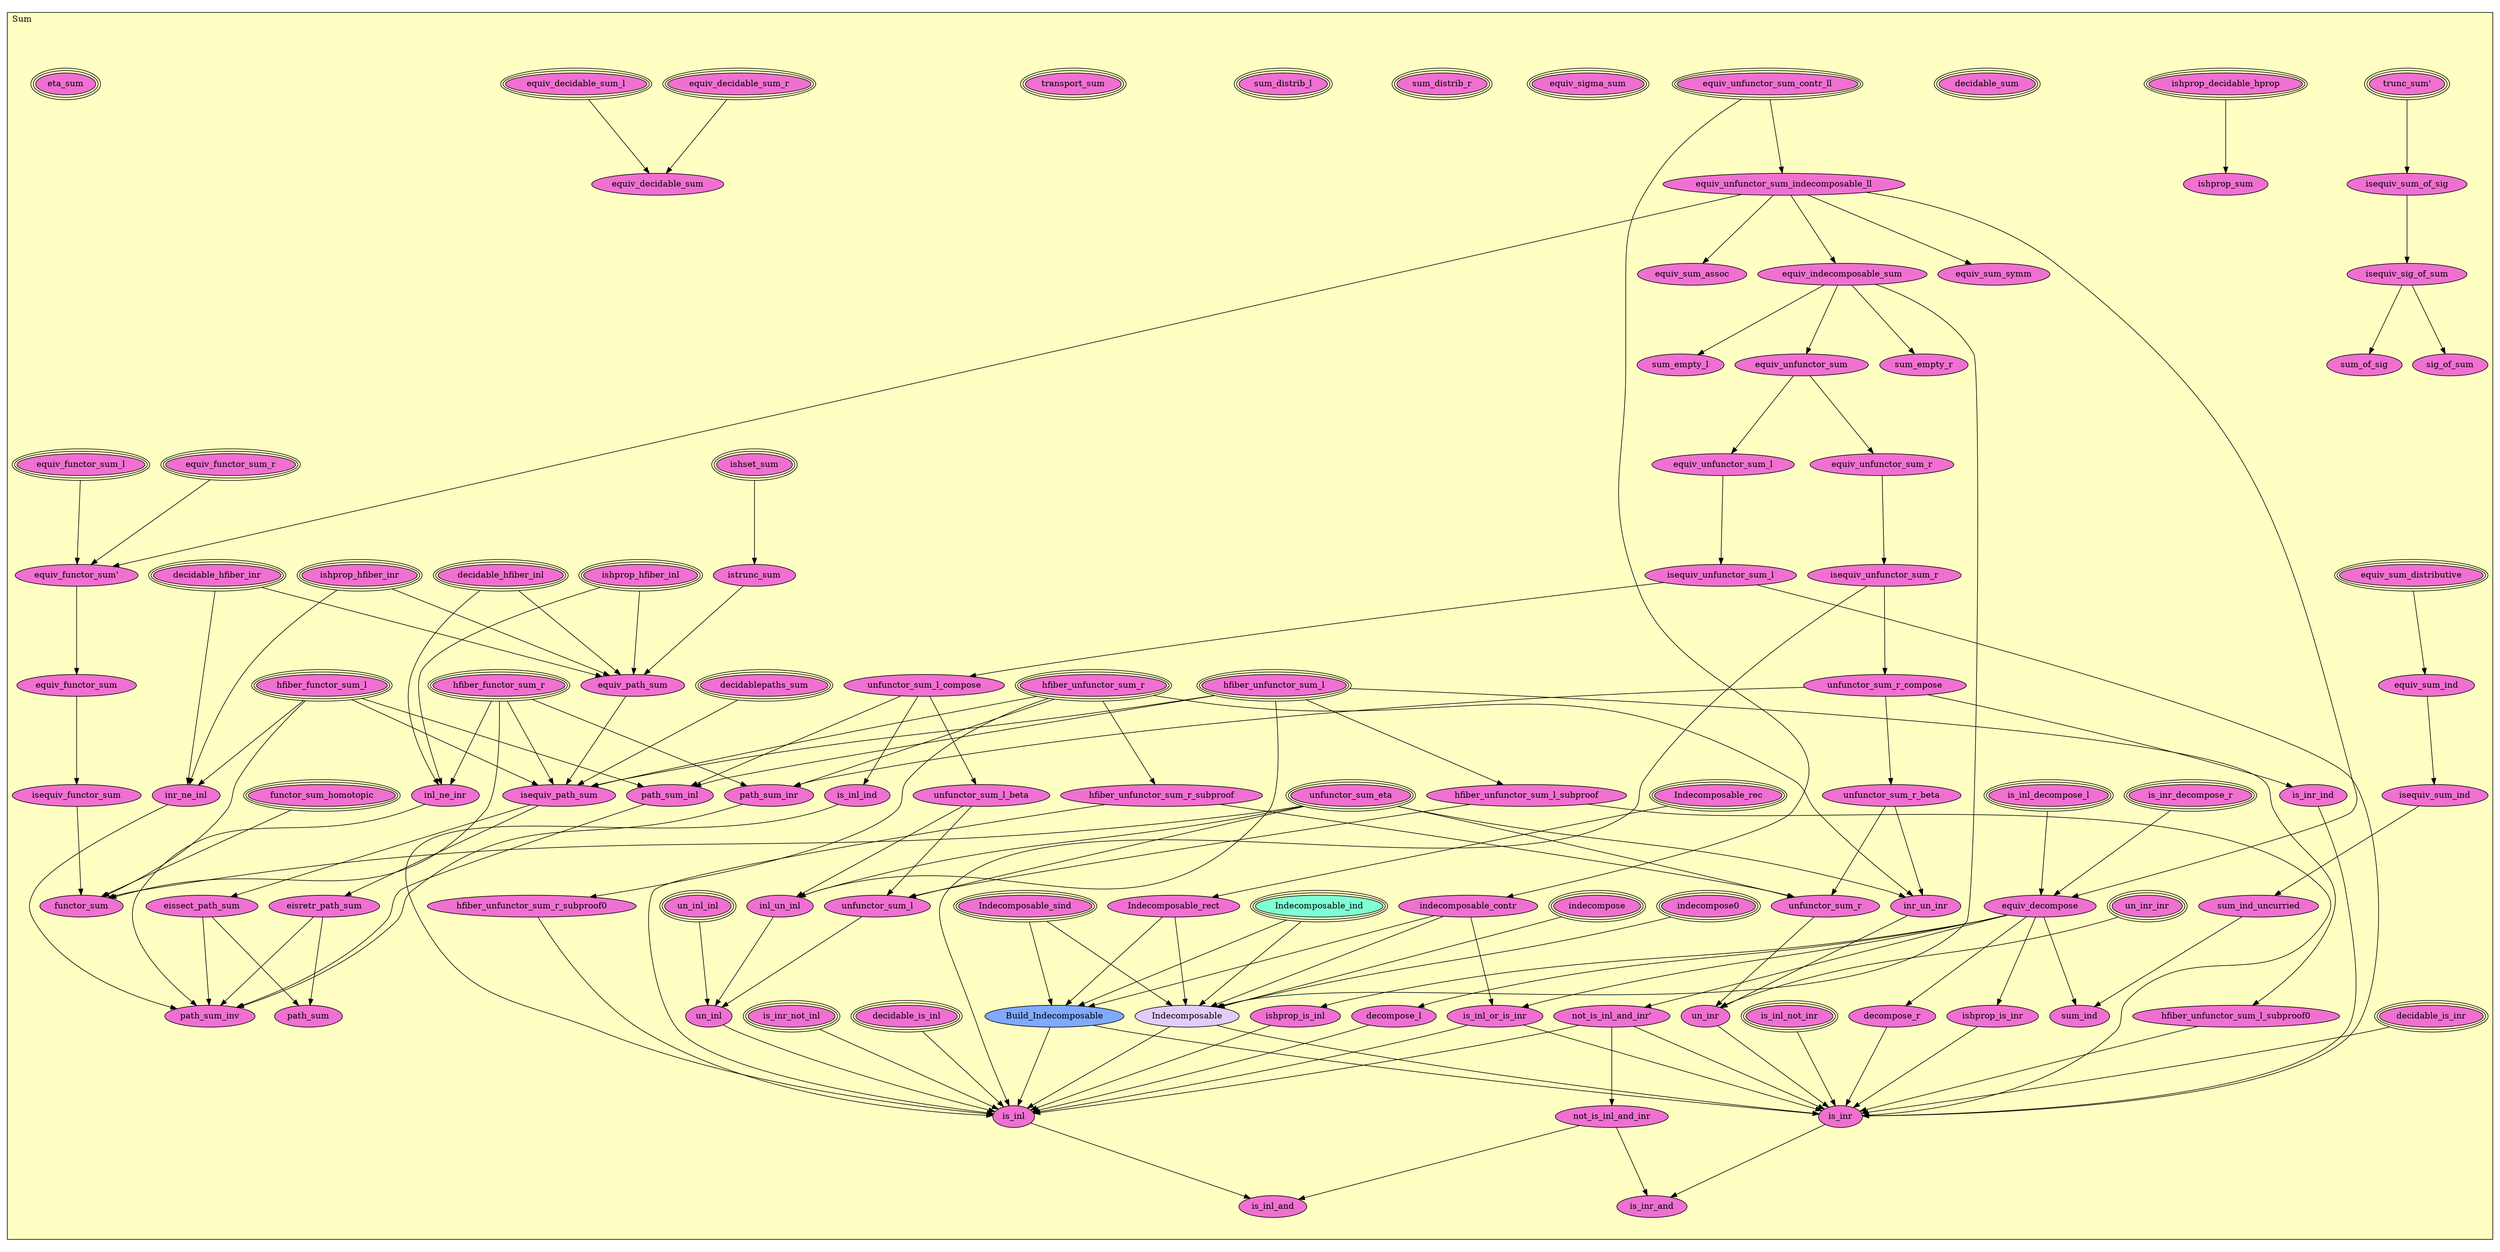 digraph HoTT_Types_Sum {
  graph [ratio=0.5]
  node [style=filled]
Sum_trunc_sum_ [label="trunc_sum'", URL=<Sum.html#trunc_sum'>, peripheries=3, fillcolor="#F070D1"] ;
Sum_isequiv_sum_of_sig [label="isequiv_sum_of_sig", URL=<Sum.html#isequiv_sum_of_sig>, fillcolor="#F070D1"] ;
Sum_isequiv_sig_of_sum [label="isequiv_sig_of_sum", URL=<Sum.html#isequiv_sig_of_sum>, fillcolor="#F070D1"] ;
Sum_sum_of_sig [label="sum_of_sig", URL=<Sum.html#sum_of_sig>, fillcolor="#F070D1"] ;
Sum_sig_of_sum [label="sig_of_sum", URL=<Sum.html#sig_of_sum>, fillcolor="#F070D1"] ;
Sum_ishprop_decidable_hprop [label="ishprop_decidable_hprop", URL=<Sum.html#ishprop_decidable_hprop>, peripheries=3, fillcolor="#F070D1"] ;
Sum_decidablepaths_sum [label="decidablepaths_sum", URL=<Sum.html#decidablepaths_sum>, peripheries=3, fillcolor="#F070D1"] ;
Sum_decidable_sum [label="decidable_sum", URL=<Sum.html#decidable_sum>, peripheries=3, fillcolor="#F070D1"] ;
Sum_ishprop_sum [label="ishprop_sum", URL=<Sum.html#ishprop_sum>, fillcolor="#F070D1"] ;
Sum_ishset_sum [label="ishset_sum", URL=<Sum.html#ishset_sum>, peripheries=3, fillcolor="#F070D1"] ;
Sum_istrunc_sum [label="istrunc_sum", URL=<Sum.html#istrunc_sum>, fillcolor="#F070D1"] ;
Sum_equiv_sum_distributive [label="equiv_sum_distributive", URL=<Sum.html#equiv_sum_distributive>, peripheries=3, fillcolor="#F070D1"] ;
Sum_equiv_sum_ind [label="equiv_sum_ind", URL=<Sum.html#equiv_sum_ind>, fillcolor="#F070D1"] ;
Sum_isequiv_sum_ind [label="isequiv_sum_ind", URL=<Sum.html#isequiv_sum_ind>, fillcolor="#F070D1"] ;
Sum_sum_ind_uncurried [label="sum_ind_uncurried", URL=<Sum.html#sum_ind_uncurried>, fillcolor="#F070D1"] ;
Sum_equiv_unfunctor_sum_contr_ll [label="equiv_unfunctor_sum_contr_ll", URL=<Sum.html#equiv_unfunctor_sum_contr_ll>, peripheries=3, fillcolor="#F070D1"] ;
Sum_equiv_unfunctor_sum_indecomposable_ll [label="equiv_unfunctor_sum_indecomposable_ll", URL=<Sum.html#equiv_unfunctor_sum_indecomposable_ll>, fillcolor="#F070D1"] ;
Sum_equiv_indecomposable_sum [label="equiv_indecomposable_sum", URL=<Sum.html#equiv_indecomposable_sum>, fillcolor="#F070D1"] ;
Sum_indecomposable_contr [label="indecomposable_contr", URL=<Sum.html#indecomposable_contr>, fillcolor="#F070D1"] ;
Sum_indecompose0 [label="indecompose0", URL=<Sum.html#indecompose0>, peripheries=3, fillcolor="#F070D1"] ;
Sum_indecompose [label="indecompose", URL=<Sum.html#indecompose>, peripheries=3, fillcolor="#F070D1"] ;
Sum_Indecomposable_sind [label="Indecomposable_sind", URL=<Sum.html#Indecomposable_sind>, peripheries=3, fillcolor="#F070D1"] ;
Sum_Indecomposable_rec [label="Indecomposable_rec", URL=<Sum.html#Indecomposable_rec>, peripheries=3, fillcolor="#F070D1"] ;
Sum_Indecomposable_ind [label="Indecomposable_ind", URL=<Sum.html#Indecomposable_ind>, peripheries=3, fillcolor="#7FFFD4"] ;
Sum_Indecomposable_rect [label="Indecomposable_rect", URL=<Sum.html#Indecomposable_rect>, fillcolor="#F070D1"] ;
Sum_Build_Indecomposable [label="Build_Indecomposable", URL=<Sum.html#Build_Indecomposable>, fillcolor="#7FAAFF"] ;
Sum_Indecomposable [label="Indecomposable", URL=<Sum.html#Indecomposable>, fillcolor="#E2CDFA"] ;
Sum_is_inr_decompose_r [label="is_inr_decompose_r", URL=<Sum.html#is_inr_decompose_r>, peripheries=3, fillcolor="#F070D1"] ;
Sum_is_inl_decompose_l [label="is_inl_decompose_l", URL=<Sum.html#is_inl_decompose_l>, peripheries=3, fillcolor="#F070D1"] ;
Sum_equiv_decompose [label="equiv_decompose", URL=<Sum.html#equiv_decompose>, fillcolor="#F070D1"] ;
Sum_decompose_r [label="decompose_r", URL=<Sum.html#decompose_r>, fillcolor="#F070D1"] ;
Sum_decompose_l [label="decompose_l", URL=<Sum.html#decompose_l>, fillcolor="#F070D1"] ;
Sum_equiv_sigma_sum [label="equiv_sigma_sum", URL=<Sum.html#equiv_sigma_sum>, peripheries=3, fillcolor="#F070D1"] ;
Sum_sum_distrib_r [label="sum_distrib_r", URL=<Sum.html#sum_distrib_r>, peripheries=3, fillcolor="#F070D1"] ;
Sum_sum_distrib_l [label="sum_distrib_l", URL=<Sum.html#sum_distrib_l>, peripheries=3, fillcolor="#F070D1"] ;
Sum_sum_empty_r [label="sum_empty_r", URL=<Sum.html#sum_empty_r>, fillcolor="#F070D1"] ;
Sum_sum_empty_l [label="sum_empty_l", URL=<Sum.html#sum_empty_l>, fillcolor="#F070D1"] ;
Sum_equiv_sum_assoc [label="equiv_sum_assoc", URL=<Sum.html#equiv_sum_assoc>, fillcolor="#F070D1"] ;
Sum_equiv_sum_symm [label="equiv_sum_symm", URL=<Sum.html#equiv_sum_symm>, fillcolor="#F070D1"] ;
Sum_equiv_unfunctor_sum [label="equiv_unfunctor_sum", URL=<Sum.html#equiv_unfunctor_sum>, fillcolor="#F070D1"] ;
Sum_equiv_unfunctor_sum_r [label="equiv_unfunctor_sum_r", URL=<Sum.html#equiv_unfunctor_sum_r>, fillcolor="#F070D1"] ;
Sum_isequiv_unfunctor_sum_r [label="isequiv_unfunctor_sum_r", URL=<Sum.html#isequiv_unfunctor_sum_r>, fillcolor="#F070D1"] ;
Sum_equiv_unfunctor_sum_l [label="equiv_unfunctor_sum_l", URL=<Sum.html#equiv_unfunctor_sum_l>, fillcolor="#F070D1"] ;
Sum_isequiv_unfunctor_sum_l [label="isequiv_unfunctor_sum_l", URL=<Sum.html#isequiv_unfunctor_sum_l>, fillcolor="#F070D1"] ;
Sum_equiv_functor_sum_r [label="equiv_functor_sum_r", URL=<Sum.html#equiv_functor_sum_r>, peripheries=3, fillcolor="#F070D1"] ;
Sum_equiv_functor_sum_l [label="equiv_functor_sum_l", URL=<Sum.html#equiv_functor_sum_l>, peripheries=3, fillcolor="#F070D1"] ;
Sum_equiv_functor_sum_ [label="equiv_functor_sum'", URL=<Sum.html#equiv_functor_sum'>, fillcolor="#F070D1"] ;
Sum_equiv_functor_sum [label="equiv_functor_sum", URL=<Sum.html#equiv_functor_sum>, fillcolor="#F070D1"] ;
Sum_isequiv_functor_sum [label="isequiv_functor_sum", URL=<Sum.html#isequiv_functor_sum>, fillcolor="#F070D1"] ;
Sum_hfiber_unfunctor_sum_r [label="hfiber_unfunctor_sum_r", URL=<Sum.html#hfiber_unfunctor_sum_r>, peripheries=3, fillcolor="#F070D1"] ;
Sum_hfiber_unfunctor_sum_r_subproof0 [label="hfiber_unfunctor_sum_r_subproof0", URL=<Sum.html#hfiber_unfunctor_sum_r_subproof0>, fillcolor="#F070D1"] ;
Sum_hfiber_unfunctor_sum_r_subproof [label="hfiber_unfunctor_sum_r_subproof", URL=<Sum.html#hfiber_unfunctor_sum_r_subproof>, fillcolor="#F070D1"] ;
Sum_hfiber_unfunctor_sum_l [label="hfiber_unfunctor_sum_l", URL=<Sum.html#hfiber_unfunctor_sum_l>, peripheries=3, fillcolor="#F070D1"] ;
Sum_hfiber_unfunctor_sum_l_subproof0 [label="hfiber_unfunctor_sum_l_subproof0", URL=<Sum.html#hfiber_unfunctor_sum_l_subproof0>, fillcolor="#F070D1"] ;
Sum_hfiber_unfunctor_sum_l_subproof [label="hfiber_unfunctor_sum_l_subproof", URL=<Sum.html#hfiber_unfunctor_sum_l_subproof>, fillcolor="#F070D1"] ;
Sum_unfunctor_sum_r_compose [label="unfunctor_sum_r_compose", URL=<Sum.html#unfunctor_sum_r_compose>, fillcolor="#F070D1"] ;
Sum_unfunctor_sum_l_compose [label="unfunctor_sum_l_compose", URL=<Sum.html#unfunctor_sum_l_compose>, fillcolor="#F070D1"] ;
Sum_unfunctor_sum_r_beta [label="unfunctor_sum_r_beta", URL=<Sum.html#unfunctor_sum_r_beta>, fillcolor="#F070D1"] ;
Sum_unfunctor_sum_l_beta [label="unfunctor_sum_l_beta", URL=<Sum.html#unfunctor_sum_l_beta>, fillcolor="#F070D1"] ;
Sum_unfunctor_sum_eta [label="unfunctor_sum_eta", URL=<Sum.html#unfunctor_sum_eta>, peripheries=3, fillcolor="#F070D1"] ;
Sum_unfunctor_sum_r [label="unfunctor_sum_r", URL=<Sum.html#unfunctor_sum_r>, fillcolor="#F070D1"] ;
Sum_unfunctor_sum_l [label="unfunctor_sum_l", URL=<Sum.html#unfunctor_sum_l>, fillcolor="#F070D1"] ;
Sum_functor_sum_homotopic [label="functor_sum_homotopic", URL=<Sum.html#functor_sum_homotopic>, peripheries=3, fillcolor="#F070D1"] ;
Sum_hfiber_functor_sum_r [label="hfiber_functor_sum_r", URL=<Sum.html#hfiber_functor_sum_r>, peripheries=3, fillcolor="#F070D1"] ;
Sum_hfiber_functor_sum_l [label="hfiber_functor_sum_l", URL=<Sum.html#hfiber_functor_sum_l>, peripheries=3, fillcolor="#F070D1"] ;
Sum_functor_sum [label="functor_sum", URL=<Sum.html#functor_sum>, fillcolor="#F070D1"] ;
Sum_is_inr_ind [label="is_inr_ind", URL=<Sum.html#is_inr_ind>, fillcolor="#F070D1"] ;
Sum_is_inl_ind [label="is_inl_ind", URL=<Sum.html#is_inl_ind>, fillcolor="#F070D1"] ;
Sum_is_inl_or_is_inr [label="is_inl_or_is_inr", URL=<Sum.html#is_inl_or_is_inr>, fillcolor="#F070D1"] ;
Sum_not_is_inl_and_inr_ [label="not_is_inl_and_inr'", URL=<Sum.html#not_is_inl_and_inr'>, fillcolor="#F070D1"] ;
Sum_not_is_inl_and_inr [label="not_is_inl_and_inr", URL=<Sum.html#not_is_inl_and_inr>, fillcolor="#F070D1"] ;
Sum_inr_un_inr [label="inr_un_inr", URL=<Sum.html#inr_un_inr>, fillcolor="#F070D1"] ;
Sum_inl_un_inl [label="inl_un_inl", URL=<Sum.html#inl_un_inl>, fillcolor="#F070D1"] ;
Sum_un_inr_inr [label="un_inr_inr", URL=<Sum.html#un_inr_inr>, peripheries=3, fillcolor="#F070D1"] ;
Sum_un_inl_inl [label="un_inl_inl", URL=<Sum.html#un_inl_inl>, peripheries=3, fillcolor="#F070D1"] ;
Sum_is_inr_not_inl [label="is_inr_not_inl", URL=<Sum.html#is_inr_not_inl>, peripheries=3, fillcolor="#F070D1"] ;
Sum_is_inl_not_inr [label="is_inl_not_inr", URL=<Sum.html#is_inl_not_inr>, peripheries=3, fillcolor="#F070D1"] ;
Sum_un_inr [label="un_inr", URL=<Sum.html#un_inr>, fillcolor="#F070D1"] ;
Sum_un_inl [label="un_inl", URL=<Sum.html#un_inl>, fillcolor="#F070D1"] ;
Sum_decidable_is_inr [label="decidable_is_inr", URL=<Sum.html#decidable_is_inr>, peripheries=3, fillcolor="#F070D1"] ;
Sum_decidable_is_inl [label="decidable_is_inl", URL=<Sum.html#decidable_is_inl>, peripheries=3, fillcolor="#F070D1"] ;
Sum_ishprop_is_inr [label="ishprop_is_inr", URL=<Sum.html#ishprop_is_inr>, fillcolor="#F070D1"] ;
Sum_ishprop_is_inl [label="ishprop_is_inl", URL=<Sum.html#ishprop_is_inl>, fillcolor="#F070D1"] ;
Sum_is_inr [label="is_inr", URL=<Sum.html#is_inr>, fillcolor="#F070D1"] ;
Sum_is_inl [label="is_inl", URL=<Sum.html#is_inl>, fillcolor="#F070D1"] ;
Sum_is_inr_and [label="is_inr_and", URL=<Sum.html#is_inr_and>, fillcolor="#F070D1"] ;
Sum_is_inl_and [label="is_inl_and", URL=<Sum.html#is_inl_and>, fillcolor="#F070D1"] ;
Sum_transport_sum [label="transport_sum", URL=<Sum.html#transport_sum>, peripheries=3, fillcolor="#F070D1"] ;
Sum_equiv_decidable_sum_r [label="equiv_decidable_sum_r", URL=<Sum.html#equiv_decidable_sum_r>, peripheries=3, fillcolor="#F070D1"] ;
Sum_equiv_decidable_sum_l [label="equiv_decidable_sum_l", URL=<Sum.html#equiv_decidable_sum_l>, peripheries=3, fillcolor="#F070D1"] ;
Sum_equiv_decidable_sum [label="equiv_decidable_sum", URL=<Sum.html#equiv_decidable_sum>, fillcolor="#F070D1"] ;
Sum_decidable_hfiber_inr [label="decidable_hfiber_inr", URL=<Sum.html#decidable_hfiber_inr>, peripheries=3, fillcolor="#F070D1"] ;
Sum_ishprop_hfiber_inr [label="ishprop_hfiber_inr", URL=<Sum.html#ishprop_hfiber_inr>, peripheries=3, fillcolor="#F070D1"] ;
Sum_decidable_hfiber_inl [label="decidable_hfiber_inl", URL=<Sum.html#decidable_hfiber_inl>, peripheries=3, fillcolor="#F070D1"] ;
Sum_ishprop_hfiber_inl [label="ishprop_hfiber_inl", URL=<Sum.html#ishprop_hfiber_inl>, peripheries=3, fillcolor="#F070D1"] ;
Sum_equiv_path_sum [label="equiv_path_sum", URL=<Sum.html#equiv_path_sum>, fillcolor="#F070D1"] ;
Sum_isequiv_path_sum [label="isequiv_path_sum", URL=<Sum.html#isequiv_path_sum>, fillcolor="#F070D1"] ;
Sum_eissect_path_sum [label="eissect_path_sum", URL=<Sum.html#eissect_path_sum>, fillcolor="#F070D1"] ;
Sum_eisretr_path_sum [label="eisretr_path_sum", URL=<Sum.html#eisretr_path_sum>, fillcolor="#F070D1"] ;
Sum_path_sum_inr [label="path_sum_inr", URL=<Sum.html#path_sum_inr>, fillcolor="#F070D1"] ;
Sum_path_sum_inl [label="path_sum_inl", URL=<Sum.html#path_sum_inl>, fillcolor="#F070D1"] ;
Sum_inr_ne_inl [label="inr_ne_inl", URL=<Sum.html#inr_ne_inl>, fillcolor="#F070D1"] ;
Sum_inl_ne_inr [label="inl_ne_inr", URL=<Sum.html#inl_ne_inr>, fillcolor="#F070D1"] ;
Sum_path_sum_inv [label="path_sum_inv", URL=<Sum.html#path_sum_inv>, fillcolor="#F070D1"] ;
Sum_path_sum [label="path_sum", URL=<Sum.html#path_sum>, fillcolor="#F070D1"] ;
Sum_eta_sum [label="eta_sum", URL=<Sum.html#eta_sum>, peripheries=3, fillcolor="#F070D1"] ;
Sum_sum_ind [label="sum_ind", URL=<Sum.html#sum_ind>, fillcolor="#F070D1"] ;
  Sum_trunc_sum_ -> Sum_isequiv_sum_of_sig [] ;
  Sum_isequiv_sum_of_sig -> Sum_isequiv_sig_of_sum [] ;
  Sum_isequiv_sig_of_sum -> Sum_sum_of_sig [] ;
  Sum_isequiv_sig_of_sum -> Sum_sig_of_sum [] ;
  Sum_ishprop_decidable_hprop -> Sum_ishprop_sum [] ;
  Sum_decidablepaths_sum -> Sum_isequiv_path_sum [] ;
  Sum_ishset_sum -> Sum_istrunc_sum [] ;
  Sum_istrunc_sum -> Sum_equiv_path_sum [] ;
  Sum_equiv_sum_distributive -> Sum_equiv_sum_ind [] ;
  Sum_equiv_sum_ind -> Sum_isequiv_sum_ind [] ;
  Sum_isequiv_sum_ind -> Sum_sum_ind_uncurried [] ;
  Sum_sum_ind_uncurried -> Sum_sum_ind [] ;
  Sum_equiv_unfunctor_sum_contr_ll -> Sum_equiv_unfunctor_sum_indecomposable_ll [] ;
  Sum_equiv_unfunctor_sum_contr_ll -> Sum_indecomposable_contr [] ;
  Sum_equiv_unfunctor_sum_indecomposable_ll -> Sum_equiv_indecomposable_sum [] ;
  Sum_equiv_unfunctor_sum_indecomposable_ll -> Sum_equiv_decompose [] ;
  Sum_equiv_unfunctor_sum_indecomposable_ll -> Sum_equiv_sum_assoc [] ;
  Sum_equiv_unfunctor_sum_indecomposable_ll -> Sum_equiv_sum_symm [] ;
  Sum_equiv_unfunctor_sum_indecomposable_ll -> Sum_equiv_functor_sum_ [] ;
  Sum_equiv_indecomposable_sum -> Sum_Indecomposable [] ;
  Sum_equiv_indecomposable_sum -> Sum_sum_empty_r [] ;
  Sum_equiv_indecomposable_sum -> Sum_sum_empty_l [] ;
  Sum_equiv_indecomposable_sum -> Sum_equiv_unfunctor_sum [] ;
  Sum_indecomposable_contr -> Sum_Build_Indecomposable [] ;
  Sum_indecomposable_contr -> Sum_Indecomposable [] ;
  Sum_indecomposable_contr -> Sum_is_inl_or_is_inr [] ;
  Sum_indecompose0 -> Sum_Indecomposable [] ;
  Sum_indecompose -> Sum_Indecomposable [] ;
  Sum_Indecomposable_sind -> Sum_Build_Indecomposable [] ;
  Sum_Indecomposable_sind -> Sum_Indecomposable [] ;
  Sum_Indecomposable_rec -> Sum_Indecomposable_rect [] ;
  Sum_Indecomposable_ind -> Sum_Build_Indecomposable [] ;
  Sum_Indecomposable_ind -> Sum_Indecomposable [] ;
  Sum_Indecomposable_rect -> Sum_Build_Indecomposable [] ;
  Sum_Indecomposable_rect -> Sum_Indecomposable [] ;
  Sum_Build_Indecomposable -> Sum_is_inr [] ;
  Sum_Build_Indecomposable -> Sum_is_inl [] ;
  Sum_Indecomposable -> Sum_is_inr [] ;
  Sum_Indecomposable -> Sum_is_inl [] ;
  Sum_is_inr_decompose_r -> Sum_equiv_decompose [] ;
  Sum_is_inl_decompose_l -> Sum_equiv_decompose [] ;
  Sum_equiv_decompose -> Sum_decompose_r [] ;
  Sum_equiv_decompose -> Sum_decompose_l [] ;
  Sum_equiv_decompose -> Sum_is_inl_or_is_inr [] ;
  Sum_equiv_decompose -> Sum_not_is_inl_and_inr_ [] ;
  Sum_equiv_decompose -> Sum_ishprop_is_inr [] ;
  Sum_equiv_decompose -> Sum_ishprop_is_inl [] ;
  Sum_equiv_decompose -> Sum_sum_ind [] ;
  Sum_decompose_r -> Sum_is_inr [] ;
  Sum_decompose_l -> Sum_is_inl [] ;
  Sum_equiv_unfunctor_sum -> Sum_equiv_unfunctor_sum_r [] ;
  Sum_equiv_unfunctor_sum -> Sum_equiv_unfunctor_sum_l [] ;
  Sum_equiv_unfunctor_sum_r -> Sum_isequiv_unfunctor_sum_r [] ;
  Sum_isequiv_unfunctor_sum_r -> Sum_unfunctor_sum_r_compose [] ;
  Sum_isequiv_unfunctor_sum_r -> Sum_is_inl [] ;
  Sum_equiv_unfunctor_sum_l -> Sum_isequiv_unfunctor_sum_l [] ;
  Sum_isequiv_unfunctor_sum_l -> Sum_unfunctor_sum_l_compose [] ;
  Sum_isequiv_unfunctor_sum_l -> Sum_is_inr [] ;
  Sum_equiv_functor_sum_r -> Sum_equiv_functor_sum_ [] ;
  Sum_equiv_functor_sum_l -> Sum_equiv_functor_sum_ [] ;
  Sum_equiv_functor_sum_ -> Sum_equiv_functor_sum [] ;
  Sum_equiv_functor_sum -> Sum_isequiv_functor_sum [] ;
  Sum_isequiv_functor_sum -> Sum_functor_sum [] ;
  Sum_hfiber_unfunctor_sum_r -> Sum_hfiber_unfunctor_sum_r_subproof0 [] ;
  Sum_hfiber_unfunctor_sum_r -> Sum_hfiber_unfunctor_sum_r_subproof [] ;
  Sum_hfiber_unfunctor_sum_r -> Sum_inr_un_inr [] ;
  Sum_hfiber_unfunctor_sum_r -> Sum_isequiv_path_sum [] ;
  Sum_hfiber_unfunctor_sum_r -> Sum_path_sum_inr [] ;
  Sum_hfiber_unfunctor_sum_r_subproof0 -> Sum_is_inl [] ;
  Sum_hfiber_unfunctor_sum_r_subproof -> Sum_unfunctor_sum_r [] ;
  Sum_hfiber_unfunctor_sum_r_subproof -> Sum_is_inl [] ;
  Sum_hfiber_unfunctor_sum_l -> Sum_hfiber_unfunctor_sum_l_subproof0 [] ;
  Sum_hfiber_unfunctor_sum_l -> Sum_hfiber_unfunctor_sum_l_subproof [] ;
  Sum_hfiber_unfunctor_sum_l -> Sum_inl_un_inl [] ;
  Sum_hfiber_unfunctor_sum_l -> Sum_isequiv_path_sum [] ;
  Sum_hfiber_unfunctor_sum_l -> Sum_path_sum_inl [] ;
  Sum_hfiber_unfunctor_sum_l_subproof0 -> Sum_is_inr [] ;
  Sum_hfiber_unfunctor_sum_l_subproof -> Sum_unfunctor_sum_l [] ;
  Sum_hfiber_unfunctor_sum_l_subproof -> Sum_is_inr [] ;
  Sum_unfunctor_sum_r_compose -> Sum_unfunctor_sum_r_beta [] ;
  Sum_unfunctor_sum_r_compose -> Sum_is_inr_ind [] ;
  Sum_unfunctor_sum_r_compose -> Sum_path_sum_inr [] ;
  Sum_unfunctor_sum_l_compose -> Sum_unfunctor_sum_l_beta [] ;
  Sum_unfunctor_sum_l_compose -> Sum_is_inl_ind [] ;
  Sum_unfunctor_sum_l_compose -> Sum_path_sum_inl [] ;
  Sum_unfunctor_sum_r_beta -> Sum_unfunctor_sum_r [] ;
  Sum_unfunctor_sum_r_beta -> Sum_inr_un_inr [] ;
  Sum_unfunctor_sum_l_beta -> Sum_unfunctor_sum_l [] ;
  Sum_unfunctor_sum_l_beta -> Sum_inl_un_inl [] ;
  Sum_unfunctor_sum_eta -> Sum_unfunctor_sum_r [] ;
  Sum_unfunctor_sum_eta -> Sum_unfunctor_sum_l [] ;
  Sum_unfunctor_sum_eta -> Sum_functor_sum [] ;
  Sum_unfunctor_sum_eta -> Sum_inr_un_inr [] ;
  Sum_unfunctor_sum_eta -> Sum_inl_un_inl [] ;
  Sum_unfunctor_sum_r -> Sum_un_inr [] ;
  Sum_unfunctor_sum_l -> Sum_un_inl [] ;
  Sum_functor_sum_homotopic -> Sum_functor_sum [] ;
  Sum_hfiber_functor_sum_r -> Sum_functor_sum [] ;
  Sum_hfiber_functor_sum_r -> Sum_isequiv_path_sum [] ;
  Sum_hfiber_functor_sum_r -> Sum_path_sum_inr [] ;
  Sum_hfiber_functor_sum_r -> Sum_inl_ne_inr [] ;
  Sum_hfiber_functor_sum_l -> Sum_functor_sum [] ;
  Sum_hfiber_functor_sum_l -> Sum_isequiv_path_sum [] ;
  Sum_hfiber_functor_sum_l -> Sum_path_sum_inl [] ;
  Sum_hfiber_functor_sum_l -> Sum_inr_ne_inl [] ;
  Sum_is_inr_ind -> Sum_is_inr [] ;
  Sum_is_inl_ind -> Sum_is_inl [] ;
  Sum_is_inl_or_is_inr -> Sum_is_inr [] ;
  Sum_is_inl_or_is_inr -> Sum_is_inl [] ;
  Sum_not_is_inl_and_inr_ -> Sum_not_is_inl_and_inr [] ;
  Sum_not_is_inl_and_inr_ -> Sum_is_inr [] ;
  Sum_not_is_inl_and_inr_ -> Sum_is_inl [] ;
  Sum_not_is_inl_and_inr -> Sum_is_inr_and [] ;
  Sum_not_is_inl_and_inr -> Sum_is_inl_and [] ;
  Sum_inr_un_inr -> Sum_un_inr [] ;
  Sum_inl_un_inl -> Sum_un_inl [] ;
  Sum_un_inr_inr -> Sum_un_inr [] ;
  Sum_un_inl_inl -> Sum_un_inl [] ;
  Sum_is_inr_not_inl -> Sum_is_inl [] ;
  Sum_is_inl_not_inr -> Sum_is_inr [] ;
  Sum_un_inr -> Sum_is_inr [] ;
  Sum_un_inl -> Sum_is_inl [] ;
  Sum_decidable_is_inr -> Sum_is_inr [] ;
  Sum_decidable_is_inl -> Sum_is_inl [] ;
  Sum_ishprop_is_inr -> Sum_is_inr [] ;
  Sum_ishprop_is_inl -> Sum_is_inl [] ;
  Sum_is_inr -> Sum_is_inr_and [] ;
  Sum_is_inl -> Sum_is_inl_and [] ;
  Sum_equiv_decidable_sum_r -> Sum_equiv_decidable_sum [] ;
  Sum_equiv_decidable_sum_l -> Sum_equiv_decidable_sum [] ;
  Sum_decidable_hfiber_inr -> Sum_equiv_path_sum [] ;
  Sum_decidable_hfiber_inr -> Sum_inr_ne_inl [] ;
  Sum_ishprop_hfiber_inr -> Sum_equiv_path_sum [] ;
  Sum_ishprop_hfiber_inr -> Sum_inr_ne_inl [] ;
  Sum_decidable_hfiber_inl -> Sum_equiv_path_sum [] ;
  Sum_decidable_hfiber_inl -> Sum_inl_ne_inr [] ;
  Sum_ishprop_hfiber_inl -> Sum_equiv_path_sum [] ;
  Sum_ishprop_hfiber_inl -> Sum_inl_ne_inr [] ;
  Sum_equiv_path_sum -> Sum_isequiv_path_sum [] ;
  Sum_isequiv_path_sum -> Sum_eissect_path_sum [] ;
  Sum_isequiv_path_sum -> Sum_eisretr_path_sum [] ;
  Sum_eissect_path_sum -> Sum_path_sum_inv [] ;
  Sum_eissect_path_sum -> Sum_path_sum [] ;
  Sum_eisretr_path_sum -> Sum_path_sum_inv [] ;
  Sum_eisretr_path_sum -> Sum_path_sum [] ;
  Sum_path_sum_inr -> Sum_path_sum_inv [] ;
  Sum_path_sum_inl -> Sum_path_sum_inv [] ;
  Sum_inr_ne_inl -> Sum_path_sum_inv [] ;
  Sum_inl_ne_inr -> Sum_path_sum_inv [] ;
subgraph cluster_Sum { label="Sum"; fillcolor="#FFFFC3"; labeljust=l; style=filled 
Sum_sum_ind; Sum_eta_sum; Sum_path_sum; Sum_path_sum_inv; Sum_inl_ne_inr; Sum_inr_ne_inl; Sum_path_sum_inl; Sum_path_sum_inr; Sum_eisretr_path_sum; Sum_eissect_path_sum; Sum_isequiv_path_sum; Sum_equiv_path_sum; Sum_ishprop_hfiber_inl; Sum_decidable_hfiber_inl; Sum_ishprop_hfiber_inr; Sum_decidable_hfiber_inr; Sum_equiv_decidable_sum; Sum_equiv_decidable_sum_l; Sum_equiv_decidable_sum_r; Sum_transport_sum; Sum_is_inl_and; Sum_is_inr_and; Sum_is_inl; Sum_is_inr; Sum_ishprop_is_inl; Sum_ishprop_is_inr; Sum_decidable_is_inl; Sum_decidable_is_inr; Sum_un_inl; Sum_un_inr; Sum_is_inl_not_inr; Sum_is_inr_not_inl; Sum_un_inl_inl; Sum_un_inr_inr; Sum_inl_un_inl; Sum_inr_un_inr; Sum_not_is_inl_and_inr; Sum_not_is_inl_and_inr_; Sum_is_inl_or_is_inr; Sum_is_inl_ind; Sum_is_inr_ind; Sum_functor_sum; Sum_hfiber_functor_sum_l; Sum_hfiber_functor_sum_r; Sum_functor_sum_homotopic; Sum_unfunctor_sum_l; Sum_unfunctor_sum_r; Sum_unfunctor_sum_eta; Sum_unfunctor_sum_l_beta; Sum_unfunctor_sum_r_beta; Sum_unfunctor_sum_l_compose; Sum_unfunctor_sum_r_compose; Sum_hfiber_unfunctor_sum_l_subproof; Sum_hfiber_unfunctor_sum_l_subproof0; Sum_hfiber_unfunctor_sum_l; Sum_hfiber_unfunctor_sum_r_subproof; Sum_hfiber_unfunctor_sum_r_subproof0; Sum_hfiber_unfunctor_sum_r; Sum_isequiv_functor_sum; Sum_equiv_functor_sum; Sum_equiv_functor_sum_; Sum_equiv_functor_sum_l; Sum_equiv_functor_sum_r; Sum_isequiv_unfunctor_sum_l; Sum_equiv_unfunctor_sum_l; Sum_isequiv_unfunctor_sum_r; Sum_equiv_unfunctor_sum_r; Sum_equiv_unfunctor_sum; Sum_equiv_sum_symm; Sum_equiv_sum_assoc; Sum_sum_empty_l; Sum_sum_empty_r; Sum_sum_distrib_l; Sum_sum_distrib_r; Sum_equiv_sigma_sum; Sum_decompose_l; Sum_decompose_r; Sum_equiv_decompose; Sum_is_inl_decompose_l; Sum_is_inr_decompose_r; Sum_Indecomposable; Sum_Build_Indecomposable; Sum_Indecomposable_rect; Sum_Indecomposable_ind; Sum_Indecomposable_rec; Sum_Indecomposable_sind; Sum_indecompose; Sum_indecompose0; Sum_indecomposable_contr; Sum_equiv_indecomposable_sum; Sum_equiv_unfunctor_sum_indecomposable_ll; Sum_equiv_unfunctor_sum_contr_ll; Sum_sum_ind_uncurried; Sum_isequiv_sum_ind; Sum_equiv_sum_ind; Sum_equiv_sum_distributive; Sum_istrunc_sum; Sum_ishset_sum; Sum_ishprop_sum; Sum_decidable_sum; Sum_decidablepaths_sum; Sum_ishprop_decidable_hprop; Sum_sig_of_sum; Sum_sum_of_sig; Sum_isequiv_sig_of_sum; Sum_isequiv_sum_of_sig; Sum_trunc_sum_; };
} /* END */
